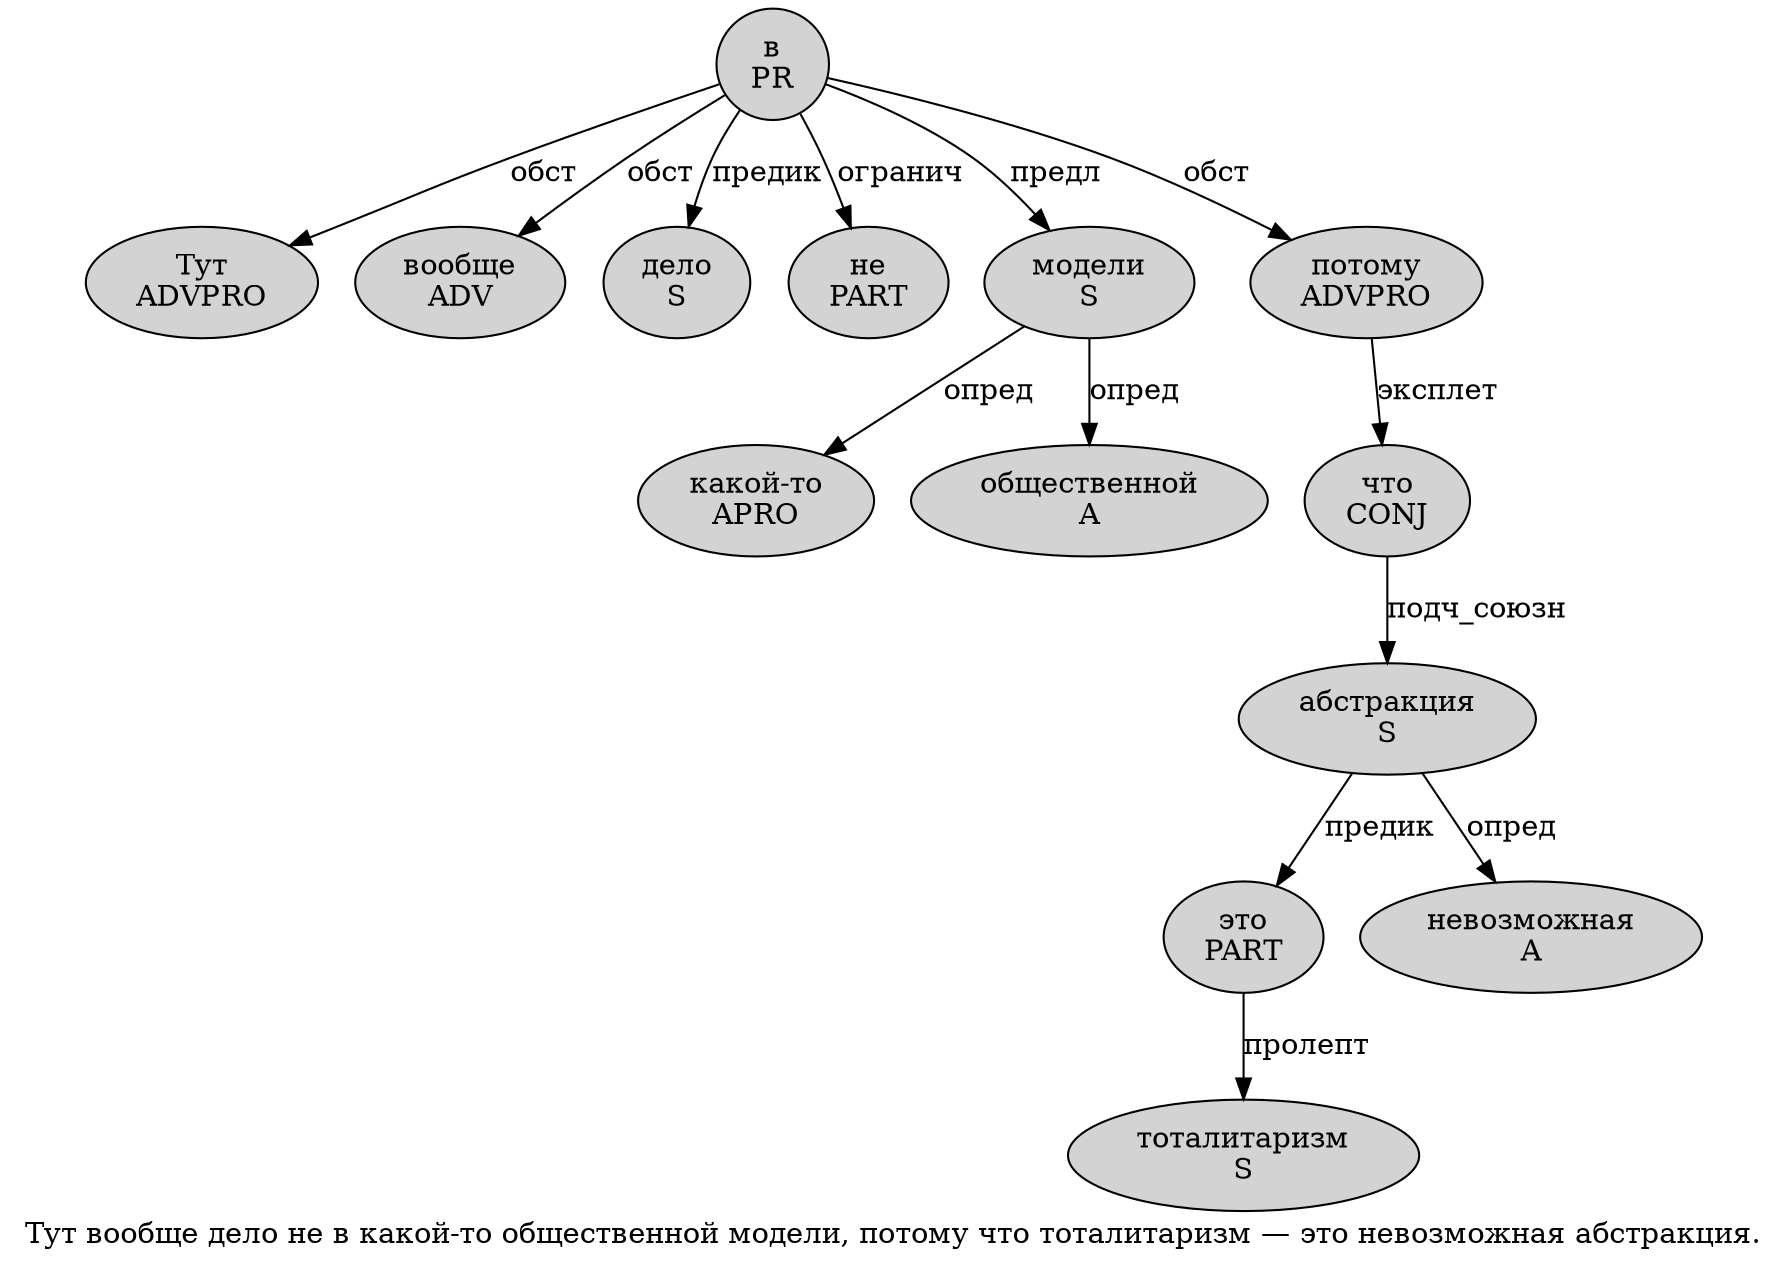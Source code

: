 digraph SENTENCE_3722 {
	graph [label="Тут вообще дело не в какой-то общественной модели, потому что тоталитаризм — это невозможная абстракция."]
	node [style=filled]
		0 [label="Тут
ADVPRO" color="" fillcolor=lightgray penwidth=1 shape=ellipse]
		1 [label="вообще
ADV" color="" fillcolor=lightgray penwidth=1 shape=ellipse]
		2 [label="дело
S" color="" fillcolor=lightgray penwidth=1 shape=ellipse]
		3 [label="не
PART" color="" fillcolor=lightgray penwidth=1 shape=ellipse]
		4 [label="в
PR" color="" fillcolor=lightgray penwidth=1 shape=ellipse]
		5 [label="какой-то
APRO" color="" fillcolor=lightgray penwidth=1 shape=ellipse]
		6 [label="общественной
A" color="" fillcolor=lightgray penwidth=1 shape=ellipse]
		7 [label="модели
S" color="" fillcolor=lightgray penwidth=1 shape=ellipse]
		9 [label="потому
ADVPRO" color="" fillcolor=lightgray penwidth=1 shape=ellipse]
		10 [label="что
CONJ" color="" fillcolor=lightgray penwidth=1 shape=ellipse]
		11 [label="тоталитаризм
S" color="" fillcolor=lightgray penwidth=1 shape=ellipse]
		13 [label="это
PART" color="" fillcolor=lightgray penwidth=1 shape=ellipse]
		14 [label="невозможная
A" color="" fillcolor=lightgray penwidth=1 shape=ellipse]
		15 [label="абстракция
S" color="" fillcolor=lightgray penwidth=1 shape=ellipse]
			13 -> 11 [label="пролепт"]
			15 -> 13 [label="предик"]
			15 -> 14 [label="опред"]
			9 -> 10 [label="эксплет"]
			10 -> 15 [label="подч_союзн"]
			7 -> 5 [label="опред"]
			7 -> 6 [label="опред"]
			4 -> 0 [label="обст"]
			4 -> 1 [label="обст"]
			4 -> 2 [label="предик"]
			4 -> 3 [label="огранич"]
			4 -> 7 [label="предл"]
			4 -> 9 [label="обст"]
}